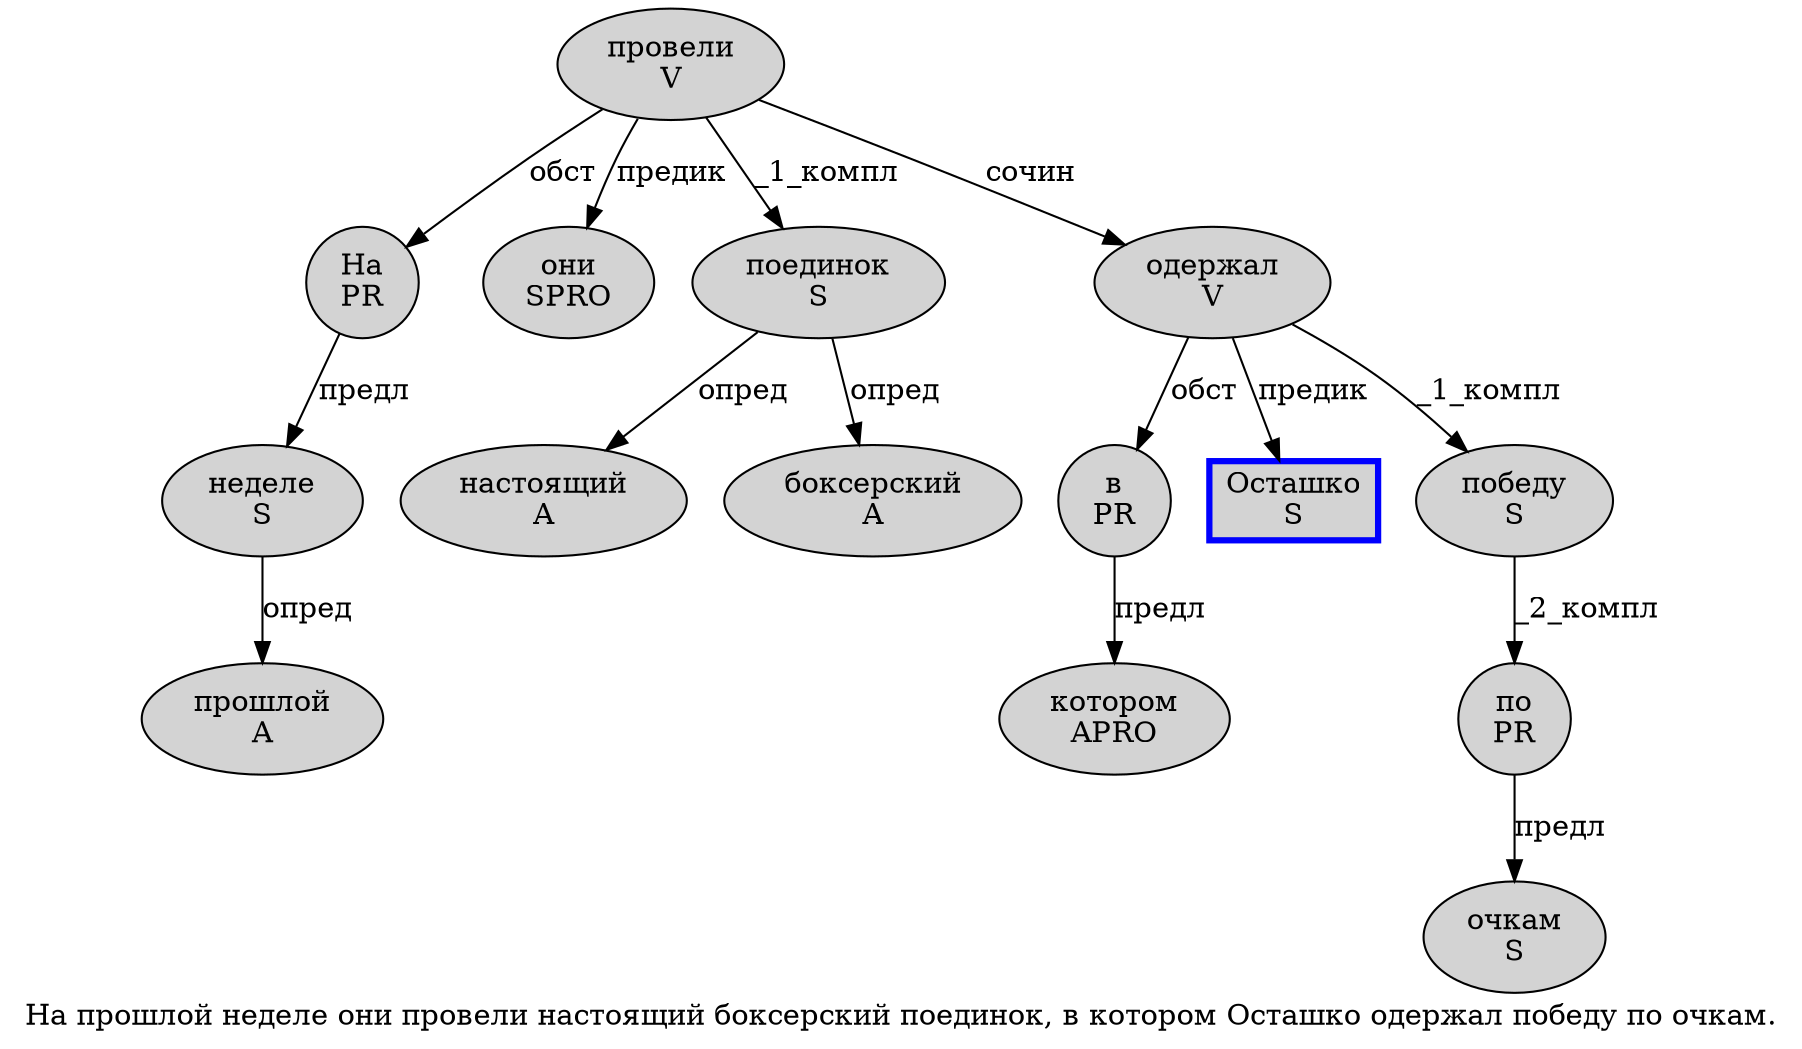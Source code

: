 digraph SENTENCE_1165 {
	graph [label="На прошлой неделе они провели настоящий боксерский поединок, в котором Осташко одержал победу по очкам."]
	node [style=filled]
		0 [label="На
PR" color="" fillcolor=lightgray penwidth=1 shape=ellipse]
		1 [label="прошлой
A" color="" fillcolor=lightgray penwidth=1 shape=ellipse]
		2 [label="неделе
S" color="" fillcolor=lightgray penwidth=1 shape=ellipse]
		3 [label="они
SPRO" color="" fillcolor=lightgray penwidth=1 shape=ellipse]
		4 [label="провели
V" color="" fillcolor=lightgray penwidth=1 shape=ellipse]
		5 [label="настоящий
A" color="" fillcolor=lightgray penwidth=1 shape=ellipse]
		6 [label="боксерский
A" color="" fillcolor=lightgray penwidth=1 shape=ellipse]
		7 [label="поединок
S" color="" fillcolor=lightgray penwidth=1 shape=ellipse]
		9 [label="в
PR" color="" fillcolor=lightgray penwidth=1 shape=ellipse]
		10 [label="котором
APRO" color="" fillcolor=lightgray penwidth=1 shape=ellipse]
		11 [label="Осташко
S" color=blue fillcolor=lightgray penwidth=3 shape=box]
		12 [label="одержал
V" color="" fillcolor=lightgray penwidth=1 shape=ellipse]
		13 [label="победу
S" color="" fillcolor=lightgray penwidth=1 shape=ellipse]
		14 [label="по
PR" color="" fillcolor=lightgray penwidth=1 shape=ellipse]
		15 [label="очкам
S" color="" fillcolor=lightgray penwidth=1 shape=ellipse]
			9 -> 10 [label="предл"]
			12 -> 9 [label="обст"]
			12 -> 11 [label="предик"]
			12 -> 13 [label="_1_компл"]
			14 -> 15 [label="предл"]
			13 -> 14 [label="_2_компл"]
			7 -> 5 [label="опред"]
			7 -> 6 [label="опред"]
			2 -> 1 [label="опред"]
			4 -> 0 [label="обст"]
			4 -> 3 [label="предик"]
			4 -> 7 [label="_1_компл"]
			4 -> 12 [label="сочин"]
			0 -> 2 [label="предл"]
}